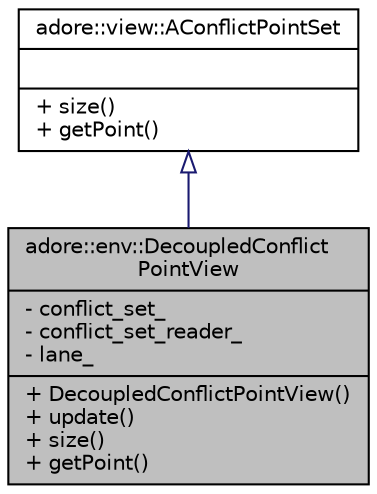 digraph "adore::env::DecoupledConflictPointView"
{
 // LATEX_PDF_SIZE
  edge [fontname="Helvetica",fontsize="10",labelfontname="Helvetica",labelfontsize="10"];
  node [fontname="Helvetica",fontsize="10",shape=record];
  Node1 [label="{adore::env::DecoupledConflict\lPointView\n|- conflict_set_\l- conflict_set_reader_\l- lane_\l|+ DecoupledConflictPointView()\l+ update()\l+ size()\l+ getPoint()\l}",height=0.2,width=0.4,color="black", fillcolor="grey75", style="filled", fontcolor="black",tooltip=" "];
  Node2 -> Node1 [dir="back",color="midnightblue",fontsize="10",style="solid",arrowtail="onormal",fontname="Helvetica"];
  Node2 [label="{adore::view::AConflictPointSet\n||+ size()\l+ getPoint()\l}",height=0.2,width=0.4,color="black", fillcolor="white", style="filled",URL="$classadore_1_1view_1_1AConflictPointSet.html",tooltip=" "];
}
